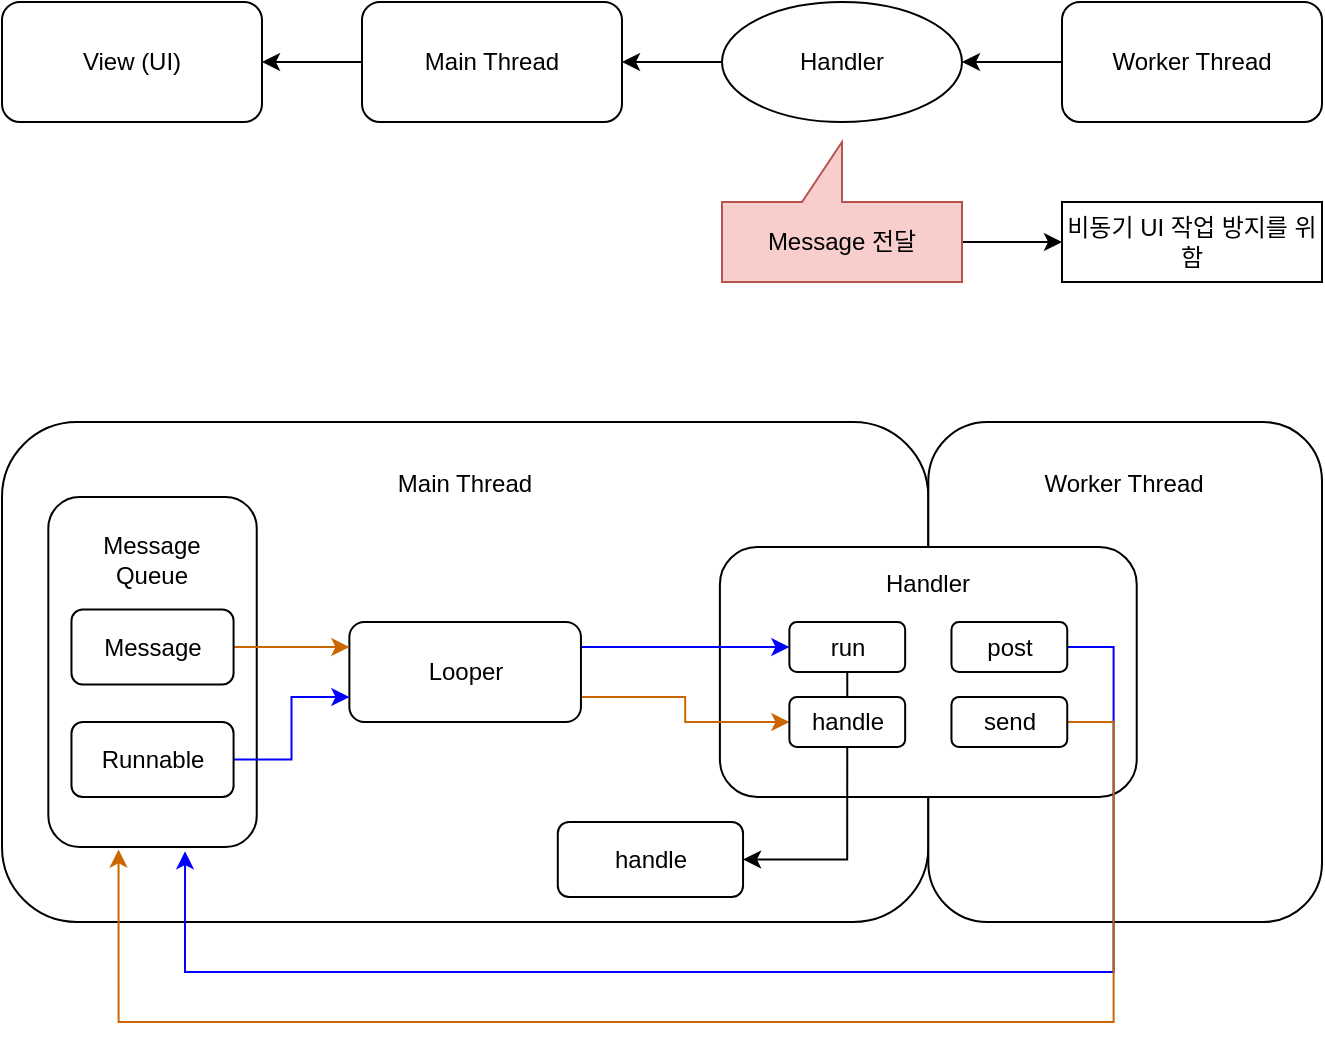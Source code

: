 <mxfile version="16.5.6" type="github">
  <diagram id="6gOLGzjvntyG7Of1EoCS" name="Page-1">
    <mxGraphModel dx="1209" dy="749" grid="1" gridSize="10" guides="1" tooltips="1" connect="1" arrows="1" fold="1" page="1" pageScale="1" pageWidth="980" pageHeight="1390" math="0" shadow="0">
      <root>
        <mxCell id="0" />
        <mxCell id="1" parent="0" />
        <mxCell id="RrhpFkxk0x22rKF4bw9M-7" style="edgeStyle=orthogonalEdgeStyle;rounded=0;orthogonalLoop=1;jettySize=auto;html=1;exitX=0;exitY=0.5;exitDx=0;exitDy=0;entryX=1;entryY=0.5;entryDx=0;entryDy=0;" edge="1" parent="1" source="RrhpFkxk0x22rKF4bw9M-1" target="RrhpFkxk0x22rKF4bw9M-6">
          <mxGeometry relative="1" as="geometry" />
        </mxCell>
        <mxCell id="RrhpFkxk0x22rKF4bw9M-1" value="Main Thread" style="rounded=1;whiteSpace=wrap;html=1;" vertex="1" parent="1">
          <mxGeometry x="220" y="70" width="130" height="60" as="geometry" />
        </mxCell>
        <mxCell id="RrhpFkxk0x22rKF4bw9M-4" style="edgeStyle=orthogonalEdgeStyle;rounded=0;orthogonalLoop=1;jettySize=auto;html=1;exitX=0;exitY=0.5;exitDx=0;exitDy=0;entryX=1;entryY=0.5;entryDx=0;entryDy=0;" edge="1" parent="1" source="RrhpFkxk0x22rKF4bw9M-2" target="RrhpFkxk0x22rKF4bw9M-3">
          <mxGeometry relative="1" as="geometry" />
        </mxCell>
        <mxCell id="RrhpFkxk0x22rKF4bw9M-2" value="Worker Thread" style="rounded=1;whiteSpace=wrap;html=1;" vertex="1" parent="1">
          <mxGeometry x="570" y="70" width="130" height="60" as="geometry" />
        </mxCell>
        <mxCell id="RrhpFkxk0x22rKF4bw9M-5" style="edgeStyle=orthogonalEdgeStyle;rounded=0;orthogonalLoop=1;jettySize=auto;html=1;exitX=0;exitY=0.5;exitDx=0;exitDy=0;entryX=1;entryY=0.5;entryDx=0;entryDy=0;" edge="1" parent="1" source="RrhpFkxk0x22rKF4bw9M-3" target="RrhpFkxk0x22rKF4bw9M-1">
          <mxGeometry relative="1" as="geometry" />
        </mxCell>
        <mxCell id="RrhpFkxk0x22rKF4bw9M-3" value="Handler" style="ellipse;whiteSpace=wrap;html=1;" vertex="1" parent="1">
          <mxGeometry x="400" y="70" width="120" height="60" as="geometry" />
        </mxCell>
        <mxCell id="RrhpFkxk0x22rKF4bw9M-6" value="View (UI)" style="rounded=1;whiteSpace=wrap;html=1;" vertex="1" parent="1">
          <mxGeometry x="40" y="70" width="130" height="60" as="geometry" />
        </mxCell>
        <mxCell id="RrhpFkxk0x22rKF4bw9M-38" style="edgeStyle=orthogonalEdgeStyle;rounded=0;orthogonalLoop=1;jettySize=auto;html=1;exitX=0;exitY=0;exitDx=0;exitDy=20;exitPerimeter=0;entryX=0;entryY=0.5;entryDx=0;entryDy=0;strokeColor=#000000;strokeWidth=1;" edge="1" parent="1" source="RrhpFkxk0x22rKF4bw9M-10" target="RrhpFkxk0x22rKF4bw9M-37">
          <mxGeometry relative="1" as="geometry" />
        </mxCell>
        <mxCell id="RrhpFkxk0x22rKF4bw9M-10" value="Message 전달" style="shape=callout;whiteSpace=wrap;html=1;perimeter=calloutPerimeter;direction=west;fillColor=#f8cecc;strokeColor=#b85450;" vertex="1" parent="1">
          <mxGeometry x="400" y="140" width="120" height="70" as="geometry" />
        </mxCell>
        <mxCell id="RrhpFkxk0x22rKF4bw9M-36" value="" style="group" vertex="1" connectable="0" parent="1">
          <mxGeometry x="40" y="280" width="660" height="300" as="geometry" />
        </mxCell>
        <mxCell id="RrhpFkxk0x22rKF4bw9M-11" value="" style="rounded=1;whiteSpace=wrap;html=1;" vertex="1" parent="RrhpFkxk0x22rKF4bw9M-36">
          <mxGeometry width="463.158" height="250" as="geometry" />
        </mxCell>
        <mxCell id="RrhpFkxk0x22rKF4bw9M-12" value="" style="rounded=1;whiteSpace=wrap;html=1;" vertex="1" parent="RrhpFkxk0x22rKF4bw9M-36">
          <mxGeometry x="463.158" width="196.842" height="250" as="geometry" />
        </mxCell>
        <mxCell id="RrhpFkxk0x22rKF4bw9M-13" value="" style="rounded=1;whiteSpace=wrap;html=1;" vertex="1" parent="RrhpFkxk0x22rKF4bw9M-36">
          <mxGeometry x="358.947" y="62.5" width="208.421" height="125" as="geometry" />
        </mxCell>
        <mxCell id="RrhpFkxk0x22rKF4bw9M-14" value="" style="rounded=1;whiteSpace=wrap;html=1;" vertex="1" parent="RrhpFkxk0x22rKF4bw9M-36">
          <mxGeometry x="23.158" y="37.5" width="104.211" height="175" as="geometry" />
        </mxCell>
        <mxCell id="RrhpFkxk0x22rKF4bw9M-39" style="edgeStyle=orthogonalEdgeStyle;rounded=0;orthogonalLoop=1;jettySize=auto;html=1;exitX=1;exitY=0.25;exitDx=0;exitDy=0;entryX=0;entryY=0.5;entryDx=0;entryDy=0;strokeColor=#0000FF;strokeWidth=1;" edge="1" parent="RrhpFkxk0x22rKF4bw9M-36" source="RrhpFkxk0x22rKF4bw9M-15" target="RrhpFkxk0x22rKF4bw9M-21">
          <mxGeometry relative="1" as="geometry" />
        </mxCell>
        <mxCell id="RrhpFkxk0x22rKF4bw9M-40" style="edgeStyle=orthogonalEdgeStyle;rounded=0;orthogonalLoop=1;jettySize=auto;html=1;exitX=1;exitY=0.75;exitDx=0;exitDy=0;entryX=0;entryY=0.5;entryDx=0;entryDy=0;strokeColor=#CC6600;strokeWidth=1;" edge="1" parent="RrhpFkxk0x22rKF4bw9M-36" source="RrhpFkxk0x22rKF4bw9M-15" target="RrhpFkxk0x22rKF4bw9M-24">
          <mxGeometry relative="1" as="geometry" />
        </mxCell>
        <mxCell id="RrhpFkxk0x22rKF4bw9M-15" value="Looper" style="rounded=1;whiteSpace=wrap;html=1;" vertex="1" parent="RrhpFkxk0x22rKF4bw9M-36">
          <mxGeometry x="173.684" y="100" width="115.789" height="50" as="geometry" />
        </mxCell>
        <mxCell id="RrhpFkxk0x22rKF4bw9M-16" value="Main Thread" style="text;html=1;strokeColor=none;fillColor=none;align=center;verticalAlign=middle;whiteSpace=wrap;rounded=0;" vertex="1" parent="RrhpFkxk0x22rKF4bw9M-36">
          <mxGeometry x="191.053" y="12.5" width="81.053" height="37.5" as="geometry" />
        </mxCell>
        <mxCell id="RrhpFkxk0x22rKF4bw9M-17" value="Worker Thread" style="text;html=1;strokeColor=none;fillColor=none;align=center;verticalAlign=middle;whiteSpace=wrap;rounded=0;" vertex="1" parent="RrhpFkxk0x22rKF4bw9M-36">
          <mxGeometry x="509.474" y="12.5" width="104.211" height="37.5" as="geometry" />
        </mxCell>
        <mxCell id="RrhpFkxk0x22rKF4bw9M-18" value="Handler" style="text;html=1;strokeColor=none;fillColor=none;align=center;verticalAlign=middle;whiteSpace=wrap;rounded=0;" vertex="1" parent="RrhpFkxk0x22rKF4bw9M-36">
          <mxGeometry x="411.053" y="62.5" width="104.211" height="37.5" as="geometry" />
        </mxCell>
        <mxCell id="RrhpFkxk0x22rKF4bw9M-19" value="Message&lt;br&gt;Queue" style="text;html=1;strokeColor=none;fillColor=none;align=center;verticalAlign=middle;whiteSpace=wrap;rounded=0;" vertex="1" parent="RrhpFkxk0x22rKF4bw9M-36">
          <mxGeometry x="23.158" y="50" width="104.211" height="37.5" as="geometry" />
        </mxCell>
        <mxCell id="RrhpFkxk0x22rKF4bw9M-41" style="edgeStyle=orthogonalEdgeStyle;rounded=0;orthogonalLoop=1;jettySize=auto;html=1;exitX=0.5;exitY=1;exitDx=0;exitDy=0;entryX=0.5;entryY=0;entryDx=0;entryDy=0;strokeColor=#000000;strokeWidth=1;endArrow=none;endFill=0;" edge="1" parent="RrhpFkxk0x22rKF4bw9M-36" source="RrhpFkxk0x22rKF4bw9M-21" target="RrhpFkxk0x22rKF4bw9M-24">
          <mxGeometry relative="1" as="geometry" />
        </mxCell>
        <mxCell id="RrhpFkxk0x22rKF4bw9M-21" value="run" style="rounded=1;whiteSpace=wrap;html=1;" vertex="1" parent="RrhpFkxk0x22rKF4bw9M-36">
          <mxGeometry x="393.684" y="100" width="57.895" height="25" as="geometry" />
        </mxCell>
        <mxCell id="RrhpFkxk0x22rKF4bw9M-26" style="edgeStyle=orthogonalEdgeStyle;rounded=0;orthogonalLoop=1;jettySize=auto;html=1;exitX=1;exitY=0.5;exitDx=0;exitDy=0;entryX=0.656;entryY=1.012;entryDx=0;entryDy=0;strokeColor=#0000FF;strokeWidth=1;entryPerimeter=0;" edge="1" parent="RrhpFkxk0x22rKF4bw9M-36" source="RrhpFkxk0x22rKF4bw9M-22" target="RrhpFkxk0x22rKF4bw9M-14">
          <mxGeometry relative="1" as="geometry">
            <Array as="points">
              <mxPoint x="555.789" y="112.5" />
              <mxPoint x="555.789" y="275" />
              <mxPoint x="91.474" y="275" />
            </Array>
          </mxGeometry>
        </mxCell>
        <mxCell id="RrhpFkxk0x22rKF4bw9M-22" value="post" style="rounded=1;whiteSpace=wrap;html=1;" vertex="1" parent="RrhpFkxk0x22rKF4bw9M-36">
          <mxGeometry x="474.737" y="100" width="57.895" height="25" as="geometry" />
        </mxCell>
        <mxCell id="RrhpFkxk0x22rKF4bw9M-27" style="edgeStyle=orthogonalEdgeStyle;rounded=0;orthogonalLoop=1;jettySize=auto;html=1;exitX=1;exitY=0.5;exitDx=0;exitDy=0;entryX=0.337;entryY=1.007;entryDx=0;entryDy=0;strokeColor=#CC6600;strokeWidth=1;entryPerimeter=0;" edge="1" parent="RrhpFkxk0x22rKF4bw9M-36" source="RrhpFkxk0x22rKF4bw9M-23" target="RrhpFkxk0x22rKF4bw9M-14">
          <mxGeometry relative="1" as="geometry">
            <Array as="points">
              <mxPoint x="555.789" y="150" />
              <mxPoint x="555.789" y="300" />
              <mxPoint x="57.895" y="300" />
            </Array>
          </mxGeometry>
        </mxCell>
        <mxCell id="RrhpFkxk0x22rKF4bw9M-23" value="send" style="rounded=1;whiteSpace=wrap;html=1;" vertex="1" parent="RrhpFkxk0x22rKF4bw9M-36">
          <mxGeometry x="474.737" y="137.5" width="57.895" height="25" as="geometry" />
        </mxCell>
        <mxCell id="RrhpFkxk0x22rKF4bw9M-24" value="handle" style="rounded=1;whiteSpace=wrap;html=1;" vertex="1" parent="RrhpFkxk0x22rKF4bw9M-36">
          <mxGeometry x="393.684" y="137.5" width="57.895" height="25" as="geometry" />
        </mxCell>
        <mxCell id="RrhpFkxk0x22rKF4bw9M-30" style="edgeStyle=orthogonalEdgeStyle;rounded=0;orthogonalLoop=1;jettySize=auto;html=1;exitX=1;exitY=0.5;exitDx=0;exitDy=0;entryX=0;entryY=0.25;entryDx=0;entryDy=0;strokeColor=#CC6600;strokeWidth=1;" edge="1" parent="RrhpFkxk0x22rKF4bw9M-36" source="RrhpFkxk0x22rKF4bw9M-28" target="RrhpFkxk0x22rKF4bw9M-15">
          <mxGeometry relative="1" as="geometry" />
        </mxCell>
        <mxCell id="RrhpFkxk0x22rKF4bw9M-28" value="Message" style="rounded=1;whiteSpace=wrap;html=1;" vertex="1" parent="RrhpFkxk0x22rKF4bw9M-36">
          <mxGeometry x="34.737" y="93.75" width="81.053" height="37.5" as="geometry" />
        </mxCell>
        <mxCell id="RrhpFkxk0x22rKF4bw9M-31" style="edgeStyle=orthogonalEdgeStyle;rounded=0;orthogonalLoop=1;jettySize=auto;html=1;exitX=1;exitY=0.5;exitDx=0;exitDy=0;entryX=0;entryY=0.75;entryDx=0;entryDy=0;strokeColor=#0000FF;strokeWidth=1;" edge="1" parent="RrhpFkxk0x22rKF4bw9M-36" source="RrhpFkxk0x22rKF4bw9M-29" target="RrhpFkxk0x22rKF4bw9M-15">
          <mxGeometry relative="1" as="geometry" />
        </mxCell>
        <mxCell id="RrhpFkxk0x22rKF4bw9M-29" value="Runnable" style="rounded=1;whiteSpace=wrap;html=1;" vertex="1" parent="RrhpFkxk0x22rKF4bw9M-36">
          <mxGeometry x="34.737" y="150" width="81.053" height="37.5" as="geometry" />
        </mxCell>
        <mxCell id="RrhpFkxk0x22rKF4bw9M-34" value="handle" style="rounded=1;whiteSpace=wrap;html=1;" vertex="1" parent="RrhpFkxk0x22rKF4bw9M-36">
          <mxGeometry x="277.895" y="200" width="92.632" height="37.5" as="geometry" />
        </mxCell>
        <mxCell id="RrhpFkxk0x22rKF4bw9M-35" style="edgeStyle=orthogonalEdgeStyle;rounded=0;orthogonalLoop=1;jettySize=auto;html=1;exitX=0.5;exitY=1;exitDx=0;exitDy=0;entryX=1;entryY=0.5;entryDx=0;entryDy=0;strokeColor=#000000;strokeWidth=1;" edge="1" parent="RrhpFkxk0x22rKF4bw9M-36" source="RrhpFkxk0x22rKF4bw9M-24" target="RrhpFkxk0x22rKF4bw9M-34">
          <mxGeometry relative="1" as="geometry" />
        </mxCell>
        <mxCell id="RrhpFkxk0x22rKF4bw9M-37" value="비동기 UI 작업 방지를 위함" style="rounded=0;whiteSpace=wrap;html=1;" vertex="1" parent="1">
          <mxGeometry x="570" y="170" width="130" height="40" as="geometry" />
        </mxCell>
      </root>
    </mxGraphModel>
  </diagram>
</mxfile>
